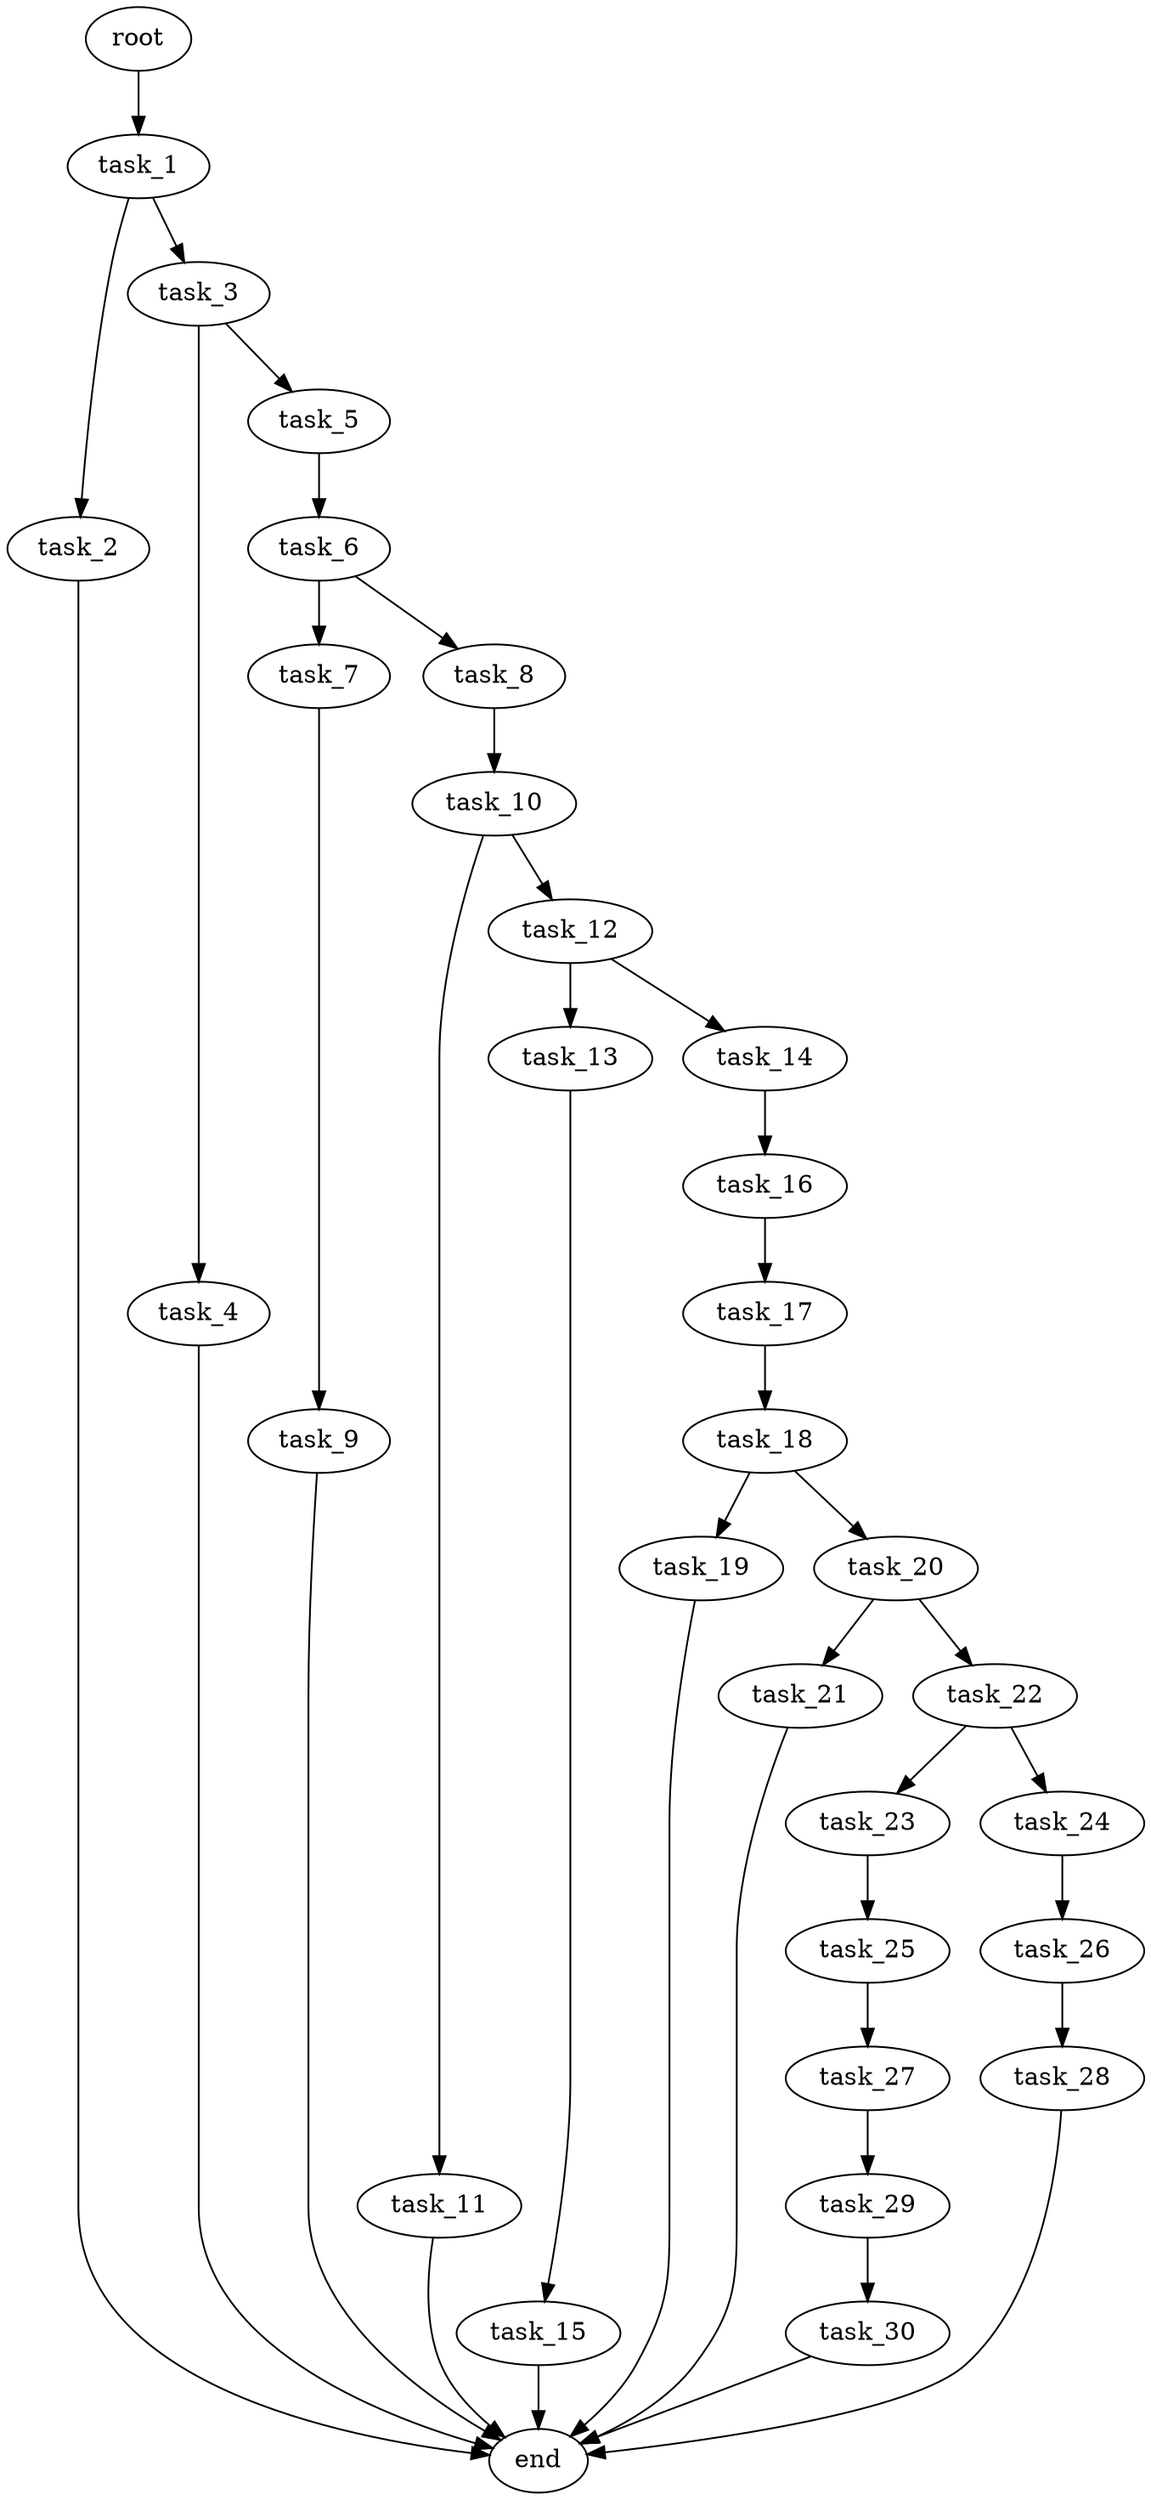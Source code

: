 digraph G {
  root [size="0.000000e+00"];
  task_1 [size="3.961466e+10"];
  task_2 [size="8.699292e+10"];
  task_3 [size="5.691453e+10"];
  task_4 [size="4.940619e+10"];
  task_5 [size="5.518300e+10"];
  task_6 [size="6.598724e+10"];
  task_7 [size="5.657505e+10"];
  task_8 [size="6.824154e+10"];
  task_9 [size="5.651837e+10"];
  task_10 [size="6.545409e+09"];
  task_11 [size="1.283336e+10"];
  task_12 [size="6.514282e+09"];
  task_13 [size="2.596985e+10"];
  task_14 [size="5.699463e+10"];
  task_15 [size="2.280424e+10"];
  task_16 [size="5.231277e+10"];
  task_17 [size="7.822745e+10"];
  task_18 [size="1.919324e+10"];
  task_19 [size="6.780109e+10"];
  task_20 [size="9.919522e+10"];
  task_21 [size="6.930165e+10"];
  task_22 [size="5.329882e+10"];
  task_23 [size="2.529958e+10"];
  task_24 [size="5.601600e+10"];
  task_25 [size="4.539807e+10"];
  task_26 [size="9.378966e+10"];
  task_27 [size="6.410022e+10"];
  task_28 [size="9.430799e+10"];
  task_29 [size="5.195761e+09"];
  task_30 [size="9.387655e+10"];
  end [size="0.000000e+00"];

  root -> task_1 [size="1.000000e-12"];
  task_1 -> task_2 [size="8.699292e+08"];
  task_1 -> task_3 [size="5.691453e+08"];
  task_2 -> end [size="1.000000e-12"];
  task_3 -> task_4 [size="4.940619e+08"];
  task_3 -> task_5 [size="5.518300e+08"];
  task_4 -> end [size="1.000000e-12"];
  task_5 -> task_6 [size="6.598724e+08"];
  task_6 -> task_7 [size="5.657505e+08"];
  task_6 -> task_8 [size="6.824154e+08"];
  task_7 -> task_9 [size="5.651837e+08"];
  task_8 -> task_10 [size="6.545409e+07"];
  task_9 -> end [size="1.000000e-12"];
  task_10 -> task_11 [size="1.283336e+08"];
  task_10 -> task_12 [size="6.514282e+07"];
  task_11 -> end [size="1.000000e-12"];
  task_12 -> task_13 [size="2.596985e+08"];
  task_12 -> task_14 [size="5.699463e+08"];
  task_13 -> task_15 [size="2.280424e+08"];
  task_14 -> task_16 [size="5.231277e+08"];
  task_15 -> end [size="1.000000e-12"];
  task_16 -> task_17 [size="7.822745e+08"];
  task_17 -> task_18 [size="1.919324e+08"];
  task_18 -> task_19 [size="6.780109e+08"];
  task_18 -> task_20 [size="9.919522e+08"];
  task_19 -> end [size="1.000000e-12"];
  task_20 -> task_21 [size="6.930165e+08"];
  task_20 -> task_22 [size="5.329882e+08"];
  task_21 -> end [size="1.000000e-12"];
  task_22 -> task_23 [size="2.529958e+08"];
  task_22 -> task_24 [size="5.601600e+08"];
  task_23 -> task_25 [size="4.539807e+08"];
  task_24 -> task_26 [size="9.378966e+08"];
  task_25 -> task_27 [size="6.410022e+08"];
  task_26 -> task_28 [size="9.430799e+08"];
  task_27 -> task_29 [size="5.195761e+07"];
  task_28 -> end [size="1.000000e-12"];
  task_29 -> task_30 [size="9.387655e+08"];
  task_30 -> end [size="1.000000e-12"];
}
